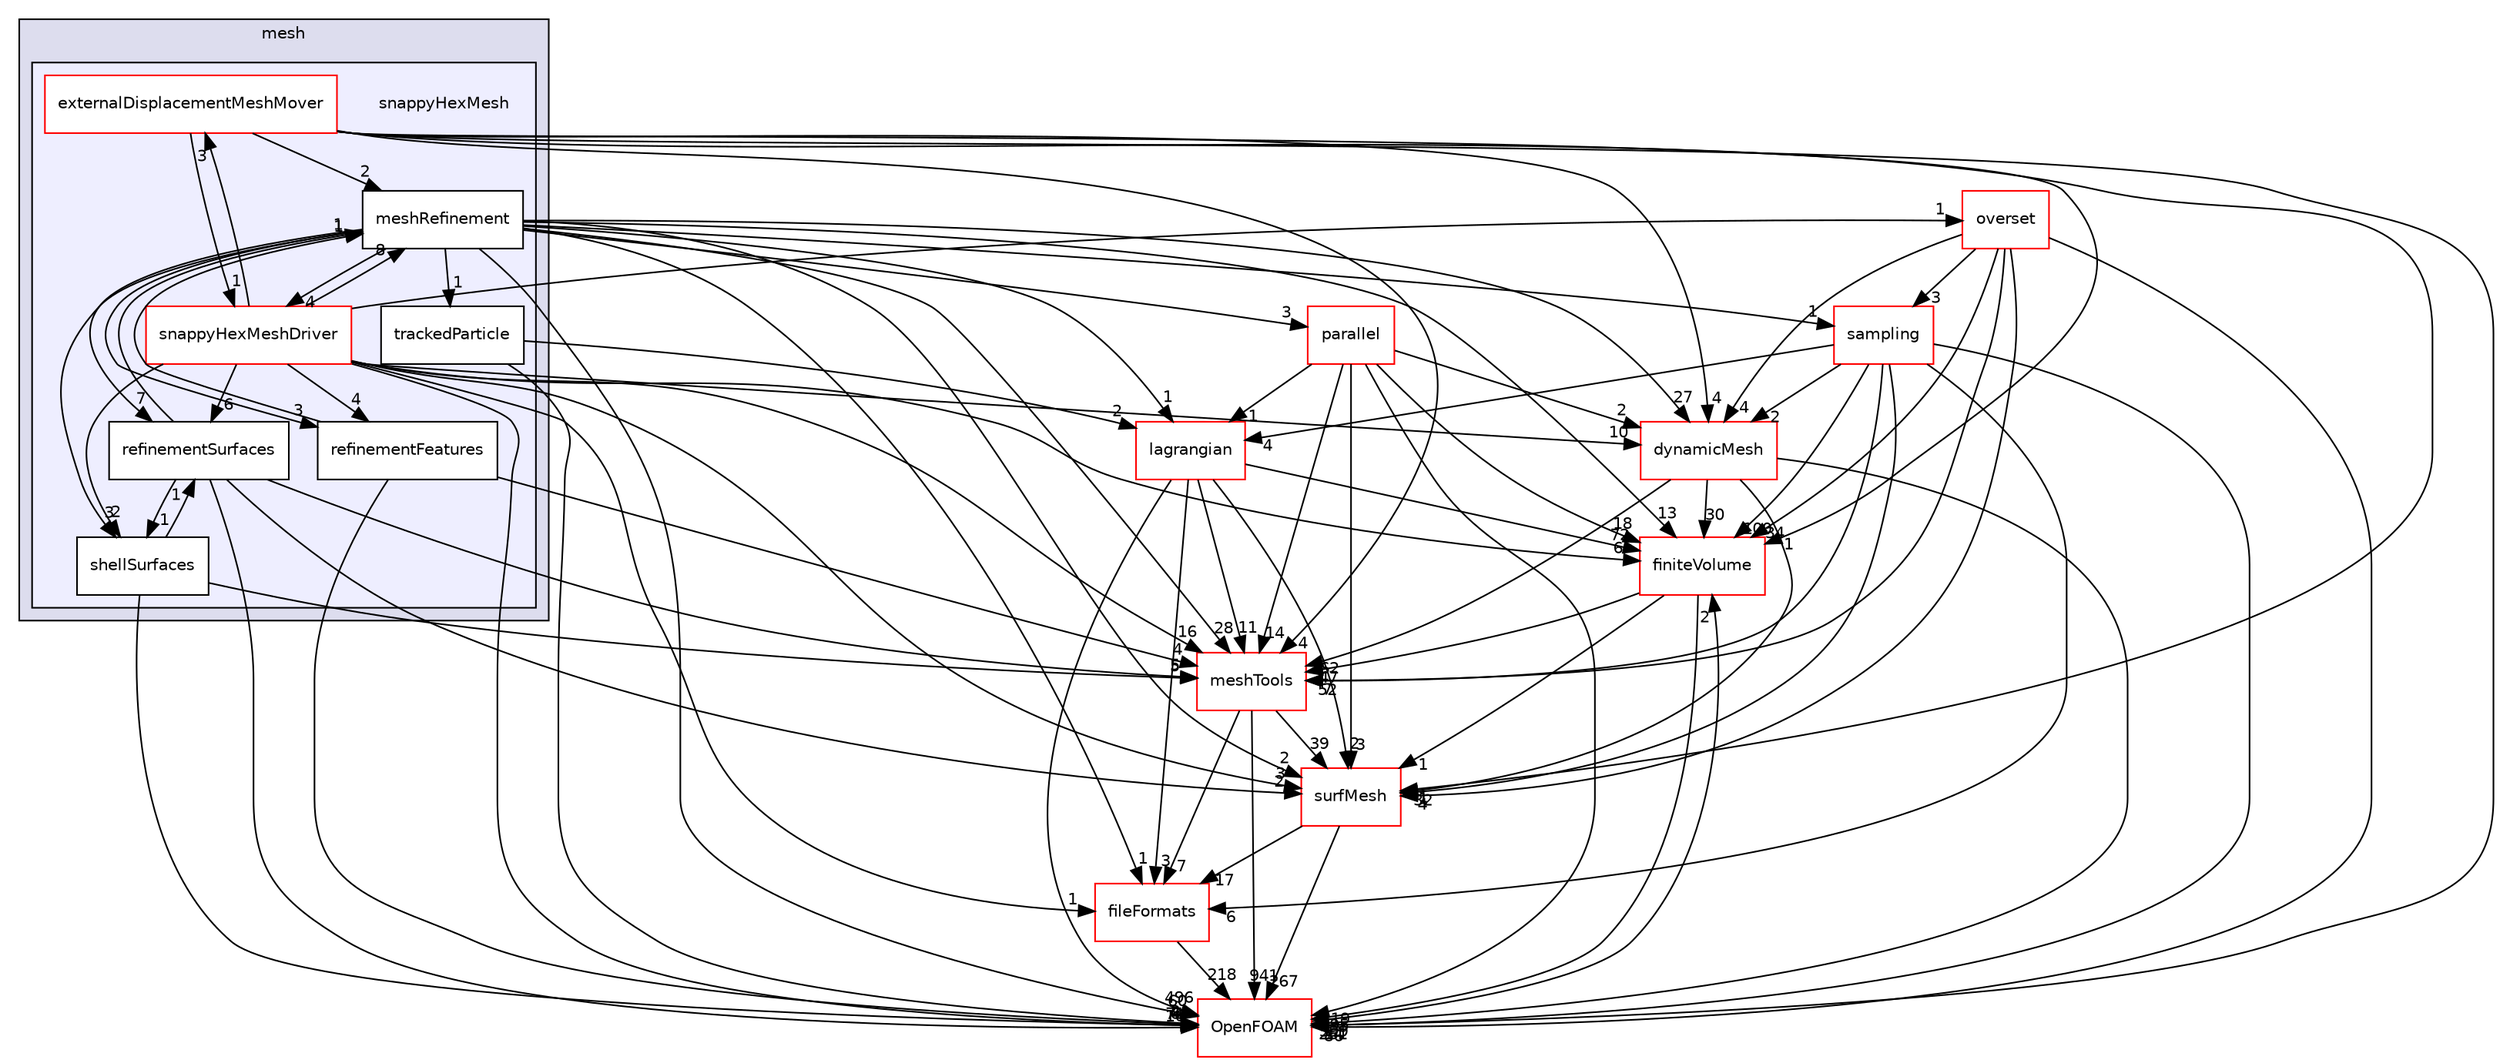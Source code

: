 digraph "src/mesh/snappyHexMesh" {
  bgcolor=transparent;
  compound=true
  node [ fontsize="10", fontname="Helvetica"];
  edge [ labelfontsize="10", labelfontname="Helvetica"];
  subgraph clusterdir_7be0d8c199b9408ae01f5d77515b8def {
    graph [ bgcolor="#ddddee", pencolor="black", label="mesh" fontname="Helvetica", fontsize="10", URL="dir_7be0d8c199b9408ae01f5d77515b8def.html"]
  subgraph clusterdir_b8488229094ef0b4d530549afea57c74 {
    graph [ bgcolor="#eeeeff", pencolor="black", label="" URL="dir_b8488229094ef0b4d530549afea57c74.html"];
    dir_b8488229094ef0b4d530549afea57c74 [shape=plaintext label="snappyHexMesh"];
    dir_f4c152d6f66387c0ffa38473b68db86b [shape=box label="externalDisplacementMeshMover" color="red" fillcolor="white" style="filled" URL="dir_f4c152d6f66387c0ffa38473b68db86b.html"];
    dir_8ccce68d8eb6c31356e7a13ae3680829 [shape=box label="meshRefinement" color="black" fillcolor="white" style="filled" URL="dir_8ccce68d8eb6c31356e7a13ae3680829.html"];
    dir_ff73378227f062ba0a039ec19ddf803b [shape=box label="refinementFeatures" color="black" fillcolor="white" style="filled" URL="dir_ff73378227f062ba0a039ec19ddf803b.html"];
    dir_72076d9e87f799540d4ce5fe7a735a10 [shape=box label="refinementSurfaces" color="black" fillcolor="white" style="filled" URL="dir_72076d9e87f799540d4ce5fe7a735a10.html"];
    dir_a384ec912432d747da14be67ca9645ef [shape=box label="shellSurfaces" color="black" fillcolor="white" style="filled" URL="dir_a384ec912432d747da14be67ca9645ef.html"];
    dir_d9970e8864166451edb16d942f904562 [shape=box label="snappyHexMeshDriver" color="red" fillcolor="white" style="filled" URL="dir_d9970e8864166451edb16d942f904562.html"];
    dir_773d1311006e6c78bbc5f08fed9bc7f3 [shape=box label="trackedParticle" color="black" fillcolor="white" style="filled" URL="dir_773d1311006e6c78bbc5f08fed9bc7f3.html"];
  }
  }
  dir_9bd15774b555cf7259a6fa18f99fe99b [shape=box label="finiteVolume" color="red" URL="dir_9bd15774b555cf7259a6fa18f99fe99b.html"];
  dir_24a3817a3c61c11f04a0a72057522f4f [shape=box label="sampling" color="red" URL="dir_24a3817a3c61c11f04a0a72057522f4f.html"];
  dir_0a88fe22feb23ce5f078a04a1df67721 [shape=box label="surfMesh" color="red" URL="dir_0a88fe22feb23ce5f078a04a1df67721.html"];
  dir_ae30ad0bef50cf391b24c614251bb9fd [shape=box label="meshTools" color="red" URL="dir_ae30ad0bef50cf391b24c614251bb9fd.html"];
  dir_63742796c427c97a292c80f7db71da36 [shape=box label="dynamicMesh" color="red" URL="dir_63742796c427c97a292c80f7db71da36.html"];
  dir_b05602f37bb521a7142c0a3e200b5f35 [shape=box label="fileFormats" color="red" URL="dir_b05602f37bb521a7142c0a3e200b5f35.html"];
  dir_72b2b5518d1565784443265ec6729f79 [shape=box label="parallel" color="red" URL="dir_72b2b5518d1565784443265ec6729f79.html"];
  dir_c5473ff19b20e6ec4dfe5c310b3778a8 [shape=box label="OpenFOAM" color="red" URL="dir_c5473ff19b20e6ec4dfe5c310b3778a8.html"];
  dir_f8c25efc4b6f6a8502a42d5af7554d23 [shape=box label="lagrangian" color="red" URL="dir_f8c25efc4b6f6a8502a42d5af7554d23.html"];
  dir_130ea3eb54766613bed36c4f96e55285 [shape=box label="overset" color="red" URL="dir_130ea3eb54766613bed36c4f96e55285.html"];
  dir_9bd15774b555cf7259a6fa18f99fe99b->dir_0a88fe22feb23ce5f078a04a1df67721 [headlabel="1", labeldistance=1.5 headhref="dir_000814_003623.html"];
  dir_9bd15774b555cf7259a6fa18f99fe99b->dir_ae30ad0bef50cf391b24c614251bb9fd [headlabel="47", labeldistance=1.5 headhref="dir_000814_001949.html"];
  dir_9bd15774b555cf7259a6fa18f99fe99b->dir_c5473ff19b20e6ec4dfe5c310b3778a8 [headlabel="895", labeldistance=1.5 headhref="dir_000814_002151.html"];
  dir_8ccce68d8eb6c31356e7a13ae3680829->dir_9bd15774b555cf7259a6fa18f99fe99b [headlabel="13", labeldistance=1.5 headhref="dir_001939_000814.html"];
  dir_8ccce68d8eb6c31356e7a13ae3680829->dir_24a3817a3c61c11f04a0a72057522f4f [headlabel="1", labeldistance=1.5 headhref="dir_001939_003550.html"];
  dir_8ccce68d8eb6c31356e7a13ae3680829->dir_773d1311006e6c78bbc5f08fed9bc7f3 [headlabel="1", labeldistance=1.5 headhref="dir_001939_001948.html"];
  dir_8ccce68d8eb6c31356e7a13ae3680829->dir_0a88fe22feb23ce5f078a04a1df67721 [headlabel="2", labeldistance=1.5 headhref="dir_001939_003623.html"];
  dir_8ccce68d8eb6c31356e7a13ae3680829->dir_ae30ad0bef50cf391b24c614251bb9fd [headlabel="28", labeldistance=1.5 headhref="dir_001939_001949.html"];
  dir_8ccce68d8eb6c31356e7a13ae3680829->dir_63742796c427c97a292c80f7db71da36 [headlabel="27", labeldistance=1.5 headhref="dir_001939_000588.html"];
  dir_8ccce68d8eb6c31356e7a13ae3680829->dir_b05602f37bb521a7142c0a3e200b5f35 [headlabel="1", labeldistance=1.5 headhref="dir_001939_000682.html"];
  dir_8ccce68d8eb6c31356e7a13ae3680829->dir_72076d9e87f799540d4ce5fe7a735a10 [headlabel="7", labeldistance=1.5 headhref="dir_001939_001941.html"];
  dir_8ccce68d8eb6c31356e7a13ae3680829->dir_ff73378227f062ba0a039ec19ddf803b [headlabel="3", labeldistance=1.5 headhref="dir_001939_001940.html"];
  dir_8ccce68d8eb6c31356e7a13ae3680829->dir_72b2b5518d1565784443265ec6729f79 [headlabel="3", labeldistance=1.5 headhref="dir_001939_002969.html"];
  dir_8ccce68d8eb6c31356e7a13ae3680829->dir_c5473ff19b20e6ec4dfe5c310b3778a8 [headlabel="60", labeldistance=1.5 headhref="dir_001939_002151.html"];
  dir_8ccce68d8eb6c31356e7a13ae3680829->dir_d9970e8864166451edb16d942f904562 [headlabel="4", labeldistance=1.5 headhref="dir_001939_001943.html"];
  dir_8ccce68d8eb6c31356e7a13ae3680829->dir_a384ec912432d747da14be67ca9645ef [headlabel="3", labeldistance=1.5 headhref="dir_001939_001942.html"];
  dir_8ccce68d8eb6c31356e7a13ae3680829->dir_f8c25efc4b6f6a8502a42d5af7554d23 [headlabel="1", labeldistance=1.5 headhref="dir_001939_001500.html"];
  dir_24a3817a3c61c11f04a0a72057522f4f->dir_9bd15774b555cf7259a6fa18f99fe99b [headlabel="100", labeldistance=1.5 headhref="dir_003550_000814.html"];
  dir_24a3817a3c61c11f04a0a72057522f4f->dir_0a88fe22feb23ce5f078a04a1df67721 [headlabel="32", labeldistance=1.5 headhref="dir_003550_003623.html"];
  dir_24a3817a3c61c11f04a0a72057522f4f->dir_ae30ad0bef50cf391b24c614251bb9fd [headlabel="52", labeldistance=1.5 headhref="dir_003550_001949.html"];
  dir_24a3817a3c61c11f04a0a72057522f4f->dir_63742796c427c97a292c80f7db71da36 [headlabel="2", labeldistance=1.5 headhref="dir_003550_000588.html"];
  dir_24a3817a3c61c11f04a0a72057522f4f->dir_b05602f37bb521a7142c0a3e200b5f35 [headlabel="6", labeldistance=1.5 headhref="dir_003550_000682.html"];
  dir_24a3817a3c61c11f04a0a72057522f4f->dir_c5473ff19b20e6ec4dfe5c310b3778a8 [headlabel="261", labeldistance=1.5 headhref="dir_003550_002151.html"];
  dir_24a3817a3c61c11f04a0a72057522f4f->dir_f8c25efc4b6f6a8502a42d5af7554d23 [headlabel="4", labeldistance=1.5 headhref="dir_003550_001500.html"];
  dir_0a88fe22feb23ce5f078a04a1df67721->dir_b05602f37bb521a7142c0a3e200b5f35 [headlabel="17", labeldistance=1.5 headhref="dir_003623_000682.html"];
  dir_0a88fe22feb23ce5f078a04a1df67721->dir_c5473ff19b20e6ec4dfe5c310b3778a8 [headlabel="267", labeldistance=1.5 headhref="dir_003623_002151.html"];
  dir_773d1311006e6c78bbc5f08fed9bc7f3->dir_c5473ff19b20e6ec4dfe5c310b3778a8 [headlabel="2", labeldistance=1.5 headhref="dir_001948_002151.html"];
  dir_773d1311006e6c78bbc5f08fed9bc7f3->dir_f8c25efc4b6f6a8502a42d5af7554d23 [headlabel="2", labeldistance=1.5 headhref="dir_001948_001500.html"];
  dir_ae30ad0bef50cf391b24c614251bb9fd->dir_0a88fe22feb23ce5f078a04a1df67721 [headlabel="39", labeldistance=1.5 headhref="dir_001949_003623.html"];
  dir_ae30ad0bef50cf391b24c614251bb9fd->dir_b05602f37bb521a7142c0a3e200b5f35 [headlabel="7", labeldistance=1.5 headhref="dir_001949_000682.html"];
  dir_ae30ad0bef50cf391b24c614251bb9fd->dir_c5473ff19b20e6ec4dfe5c310b3778a8 [headlabel="941", labeldistance=1.5 headhref="dir_001949_002151.html"];
  dir_63742796c427c97a292c80f7db71da36->dir_9bd15774b555cf7259a6fa18f99fe99b [headlabel="30", labeldistance=1.5 headhref="dir_000588_000814.html"];
  dir_63742796c427c97a292c80f7db71da36->dir_0a88fe22feb23ce5f078a04a1df67721 [headlabel="1", labeldistance=1.5 headhref="dir_000588_003623.html"];
  dir_63742796c427c97a292c80f7db71da36->dir_ae30ad0bef50cf391b24c614251bb9fd [headlabel="62", labeldistance=1.5 headhref="dir_000588_001949.html"];
  dir_63742796c427c97a292c80f7db71da36->dir_c5473ff19b20e6ec4dfe5c310b3778a8 [headlabel="599", labeldistance=1.5 headhref="dir_000588_002151.html"];
  dir_b05602f37bb521a7142c0a3e200b5f35->dir_c5473ff19b20e6ec4dfe5c310b3778a8 [headlabel="218", labeldistance=1.5 headhref="dir_000682_002151.html"];
  dir_f4c152d6f66387c0ffa38473b68db86b->dir_9bd15774b555cf7259a6fa18f99fe99b [headlabel="1", labeldistance=1.5 headhref="dir_001936_000814.html"];
  dir_f4c152d6f66387c0ffa38473b68db86b->dir_8ccce68d8eb6c31356e7a13ae3680829 [headlabel="2", labeldistance=1.5 headhref="dir_001936_001939.html"];
  dir_f4c152d6f66387c0ffa38473b68db86b->dir_0a88fe22feb23ce5f078a04a1df67721 [headlabel="1", labeldistance=1.5 headhref="dir_001936_003623.html"];
  dir_f4c152d6f66387c0ffa38473b68db86b->dir_ae30ad0bef50cf391b24c614251bb9fd [headlabel="4", labeldistance=1.5 headhref="dir_001936_001949.html"];
  dir_f4c152d6f66387c0ffa38473b68db86b->dir_63742796c427c97a292c80f7db71da36 [headlabel="4", labeldistance=1.5 headhref="dir_001936_000588.html"];
  dir_f4c152d6f66387c0ffa38473b68db86b->dir_c5473ff19b20e6ec4dfe5c310b3778a8 [headlabel="14", labeldistance=1.5 headhref="dir_001936_002151.html"];
  dir_f4c152d6f66387c0ffa38473b68db86b->dir_d9970e8864166451edb16d942f904562 [headlabel="1", labeldistance=1.5 headhref="dir_001936_001943.html"];
  dir_72076d9e87f799540d4ce5fe7a735a10->dir_8ccce68d8eb6c31356e7a13ae3680829 [headlabel="1", labeldistance=1.5 headhref="dir_001941_001939.html"];
  dir_72076d9e87f799540d4ce5fe7a735a10->dir_0a88fe22feb23ce5f078a04a1df67721 [headlabel="2", labeldistance=1.5 headhref="dir_001941_003623.html"];
  dir_72076d9e87f799540d4ce5fe7a735a10->dir_ae30ad0bef50cf391b24c614251bb9fd [headlabel="5", labeldistance=1.5 headhref="dir_001941_001949.html"];
  dir_72076d9e87f799540d4ce5fe7a735a10->dir_c5473ff19b20e6ec4dfe5c310b3778a8 [headlabel="16", labeldistance=1.5 headhref="dir_001941_002151.html"];
  dir_72076d9e87f799540d4ce5fe7a735a10->dir_a384ec912432d747da14be67ca9645ef [headlabel="1", labeldistance=1.5 headhref="dir_001941_001942.html"];
  dir_ff73378227f062ba0a039ec19ddf803b->dir_8ccce68d8eb6c31356e7a13ae3680829 [headlabel="1", labeldistance=1.5 headhref="dir_001940_001939.html"];
  dir_ff73378227f062ba0a039ec19ddf803b->dir_ae30ad0bef50cf391b24c614251bb9fd [headlabel="4", labeldistance=1.5 headhref="dir_001940_001949.html"];
  dir_ff73378227f062ba0a039ec19ddf803b->dir_c5473ff19b20e6ec4dfe5c310b3778a8 [headlabel="4", labeldistance=1.5 headhref="dir_001940_002151.html"];
  dir_72b2b5518d1565784443265ec6729f79->dir_9bd15774b555cf7259a6fa18f99fe99b [headlabel="18", labeldistance=1.5 headhref="dir_002969_000814.html"];
  dir_72b2b5518d1565784443265ec6729f79->dir_0a88fe22feb23ce5f078a04a1df67721 [headlabel="3", labeldistance=1.5 headhref="dir_002969_003623.html"];
  dir_72b2b5518d1565784443265ec6729f79->dir_ae30ad0bef50cf391b24c614251bb9fd [headlabel="14", labeldistance=1.5 headhref="dir_002969_001949.html"];
  dir_72b2b5518d1565784443265ec6729f79->dir_63742796c427c97a292c80f7db71da36 [headlabel="2", labeldistance=1.5 headhref="dir_002969_000588.html"];
  dir_72b2b5518d1565784443265ec6729f79->dir_c5473ff19b20e6ec4dfe5c310b3778a8 [headlabel="119", labeldistance=1.5 headhref="dir_002969_002151.html"];
  dir_72b2b5518d1565784443265ec6729f79->dir_f8c25efc4b6f6a8502a42d5af7554d23 [headlabel="1", labeldistance=1.5 headhref="dir_002969_001500.html"];
  dir_c5473ff19b20e6ec4dfe5c310b3778a8->dir_9bd15774b555cf7259a6fa18f99fe99b [headlabel="2", labeldistance=1.5 headhref="dir_002151_000814.html"];
  dir_d9970e8864166451edb16d942f904562->dir_9bd15774b555cf7259a6fa18f99fe99b [headlabel="6", labeldistance=1.5 headhref="dir_001943_000814.html"];
  dir_d9970e8864166451edb16d942f904562->dir_8ccce68d8eb6c31356e7a13ae3680829 [headlabel="8", labeldistance=1.5 headhref="dir_001943_001939.html"];
  dir_d9970e8864166451edb16d942f904562->dir_0a88fe22feb23ce5f078a04a1df67721 [headlabel="3", labeldistance=1.5 headhref="dir_001943_003623.html"];
  dir_d9970e8864166451edb16d942f904562->dir_ae30ad0bef50cf391b24c614251bb9fd [headlabel="16", labeldistance=1.5 headhref="dir_001943_001949.html"];
  dir_d9970e8864166451edb16d942f904562->dir_63742796c427c97a292c80f7db71da36 [headlabel="10", labeldistance=1.5 headhref="dir_001943_000588.html"];
  dir_d9970e8864166451edb16d942f904562->dir_b05602f37bb521a7142c0a3e200b5f35 [headlabel="1", labeldistance=1.5 headhref="dir_001943_000682.html"];
  dir_d9970e8864166451edb16d942f904562->dir_f4c152d6f66387c0ffa38473b68db86b [headlabel="3", labeldistance=1.5 headhref="dir_001943_001936.html"];
  dir_d9970e8864166451edb16d942f904562->dir_72076d9e87f799540d4ce5fe7a735a10 [headlabel="6", labeldistance=1.5 headhref="dir_001943_001941.html"];
  dir_d9970e8864166451edb16d942f904562->dir_ff73378227f062ba0a039ec19ddf803b [headlabel="4", labeldistance=1.5 headhref="dir_001943_001940.html"];
  dir_d9970e8864166451edb16d942f904562->dir_c5473ff19b20e6ec4dfe5c310b3778a8 [headlabel="71", labeldistance=1.5 headhref="dir_001943_002151.html"];
  dir_d9970e8864166451edb16d942f904562->dir_a384ec912432d747da14be67ca9645ef [headlabel="2", labeldistance=1.5 headhref="dir_001943_001942.html"];
  dir_d9970e8864166451edb16d942f904562->dir_130ea3eb54766613bed36c4f96e55285 [headlabel="1", labeldistance=1.5 headhref="dir_001943_002954.html"];
  dir_a384ec912432d747da14be67ca9645ef->dir_ae30ad0bef50cf391b24c614251bb9fd [headlabel="5", labeldistance=1.5 headhref="dir_001942_001949.html"];
  dir_a384ec912432d747da14be67ca9645ef->dir_72076d9e87f799540d4ce5fe7a735a10 [headlabel="1", labeldistance=1.5 headhref="dir_001942_001941.html"];
  dir_a384ec912432d747da14be67ca9645ef->dir_c5473ff19b20e6ec4dfe5c310b3778a8 [headlabel="6", labeldistance=1.5 headhref="dir_001942_002151.html"];
  dir_f8c25efc4b6f6a8502a42d5af7554d23->dir_9bd15774b555cf7259a6fa18f99fe99b [headlabel="72", labeldistance=1.5 headhref="dir_001500_000814.html"];
  dir_f8c25efc4b6f6a8502a42d5af7554d23->dir_0a88fe22feb23ce5f078a04a1df67721 [headlabel="2", labeldistance=1.5 headhref="dir_001500_003623.html"];
  dir_f8c25efc4b6f6a8502a42d5af7554d23->dir_ae30ad0bef50cf391b24c614251bb9fd [headlabel="11", labeldistance=1.5 headhref="dir_001500_001949.html"];
  dir_f8c25efc4b6f6a8502a42d5af7554d23->dir_b05602f37bb521a7142c0a3e200b5f35 [headlabel="3", labeldistance=1.5 headhref="dir_001500_000682.html"];
  dir_f8c25efc4b6f6a8502a42d5af7554d23->dir_c5473ff19b20e6ec4dfe5c310b3778a8 [headlabel="496", labeldistance=1.5 headhref="dir_001500_002151.html"];
  dir_130ea3eb54766613bed36c4f96e55285->dir_9bd15774b555cf7259a6fa18f99fe99b [headlabel="34", labeldistance=1.5 headhref="dir_002954_000814.html"];
  dir_130ea3eb54766613bed36c4f96e55285->dir_24a3817a3c61c11f04a0a72057522f4f [headlabel="3", labeldistance=1.5 headhref="dir_002954_003550.html"];
  dir_130ea3eb54766613bed36c4f96e55285->dir_0a88fe22feb23ce5f078a04a1df67721 [headlabel="4", labeldistance=1.5 headhref="dir_002954_003623.html"];
  dir_130ea3eb54766613bed36c4f96e55285->dir_ae30ad0bef50cf391b24c614251bb9fd [headlabel="7", labeldistance=1.5 headhref="dir_002954_001949.html"];
  dir_130ea3eb54766613bed36c4f96e55285->dir_63742796c427c97a292c80f7db71da36 [headlabel="4", labeldistance=1.5 headhref="dir_002954_000588.html"];
  dir_130ea3eb54766613bed36c4f96e55285->dir_c5473ff19b20e6ec4dfe5c310b3778a8 [headlabel="86", labeldistance=1.5 headhref="dir_002954_002151.html"];
}
